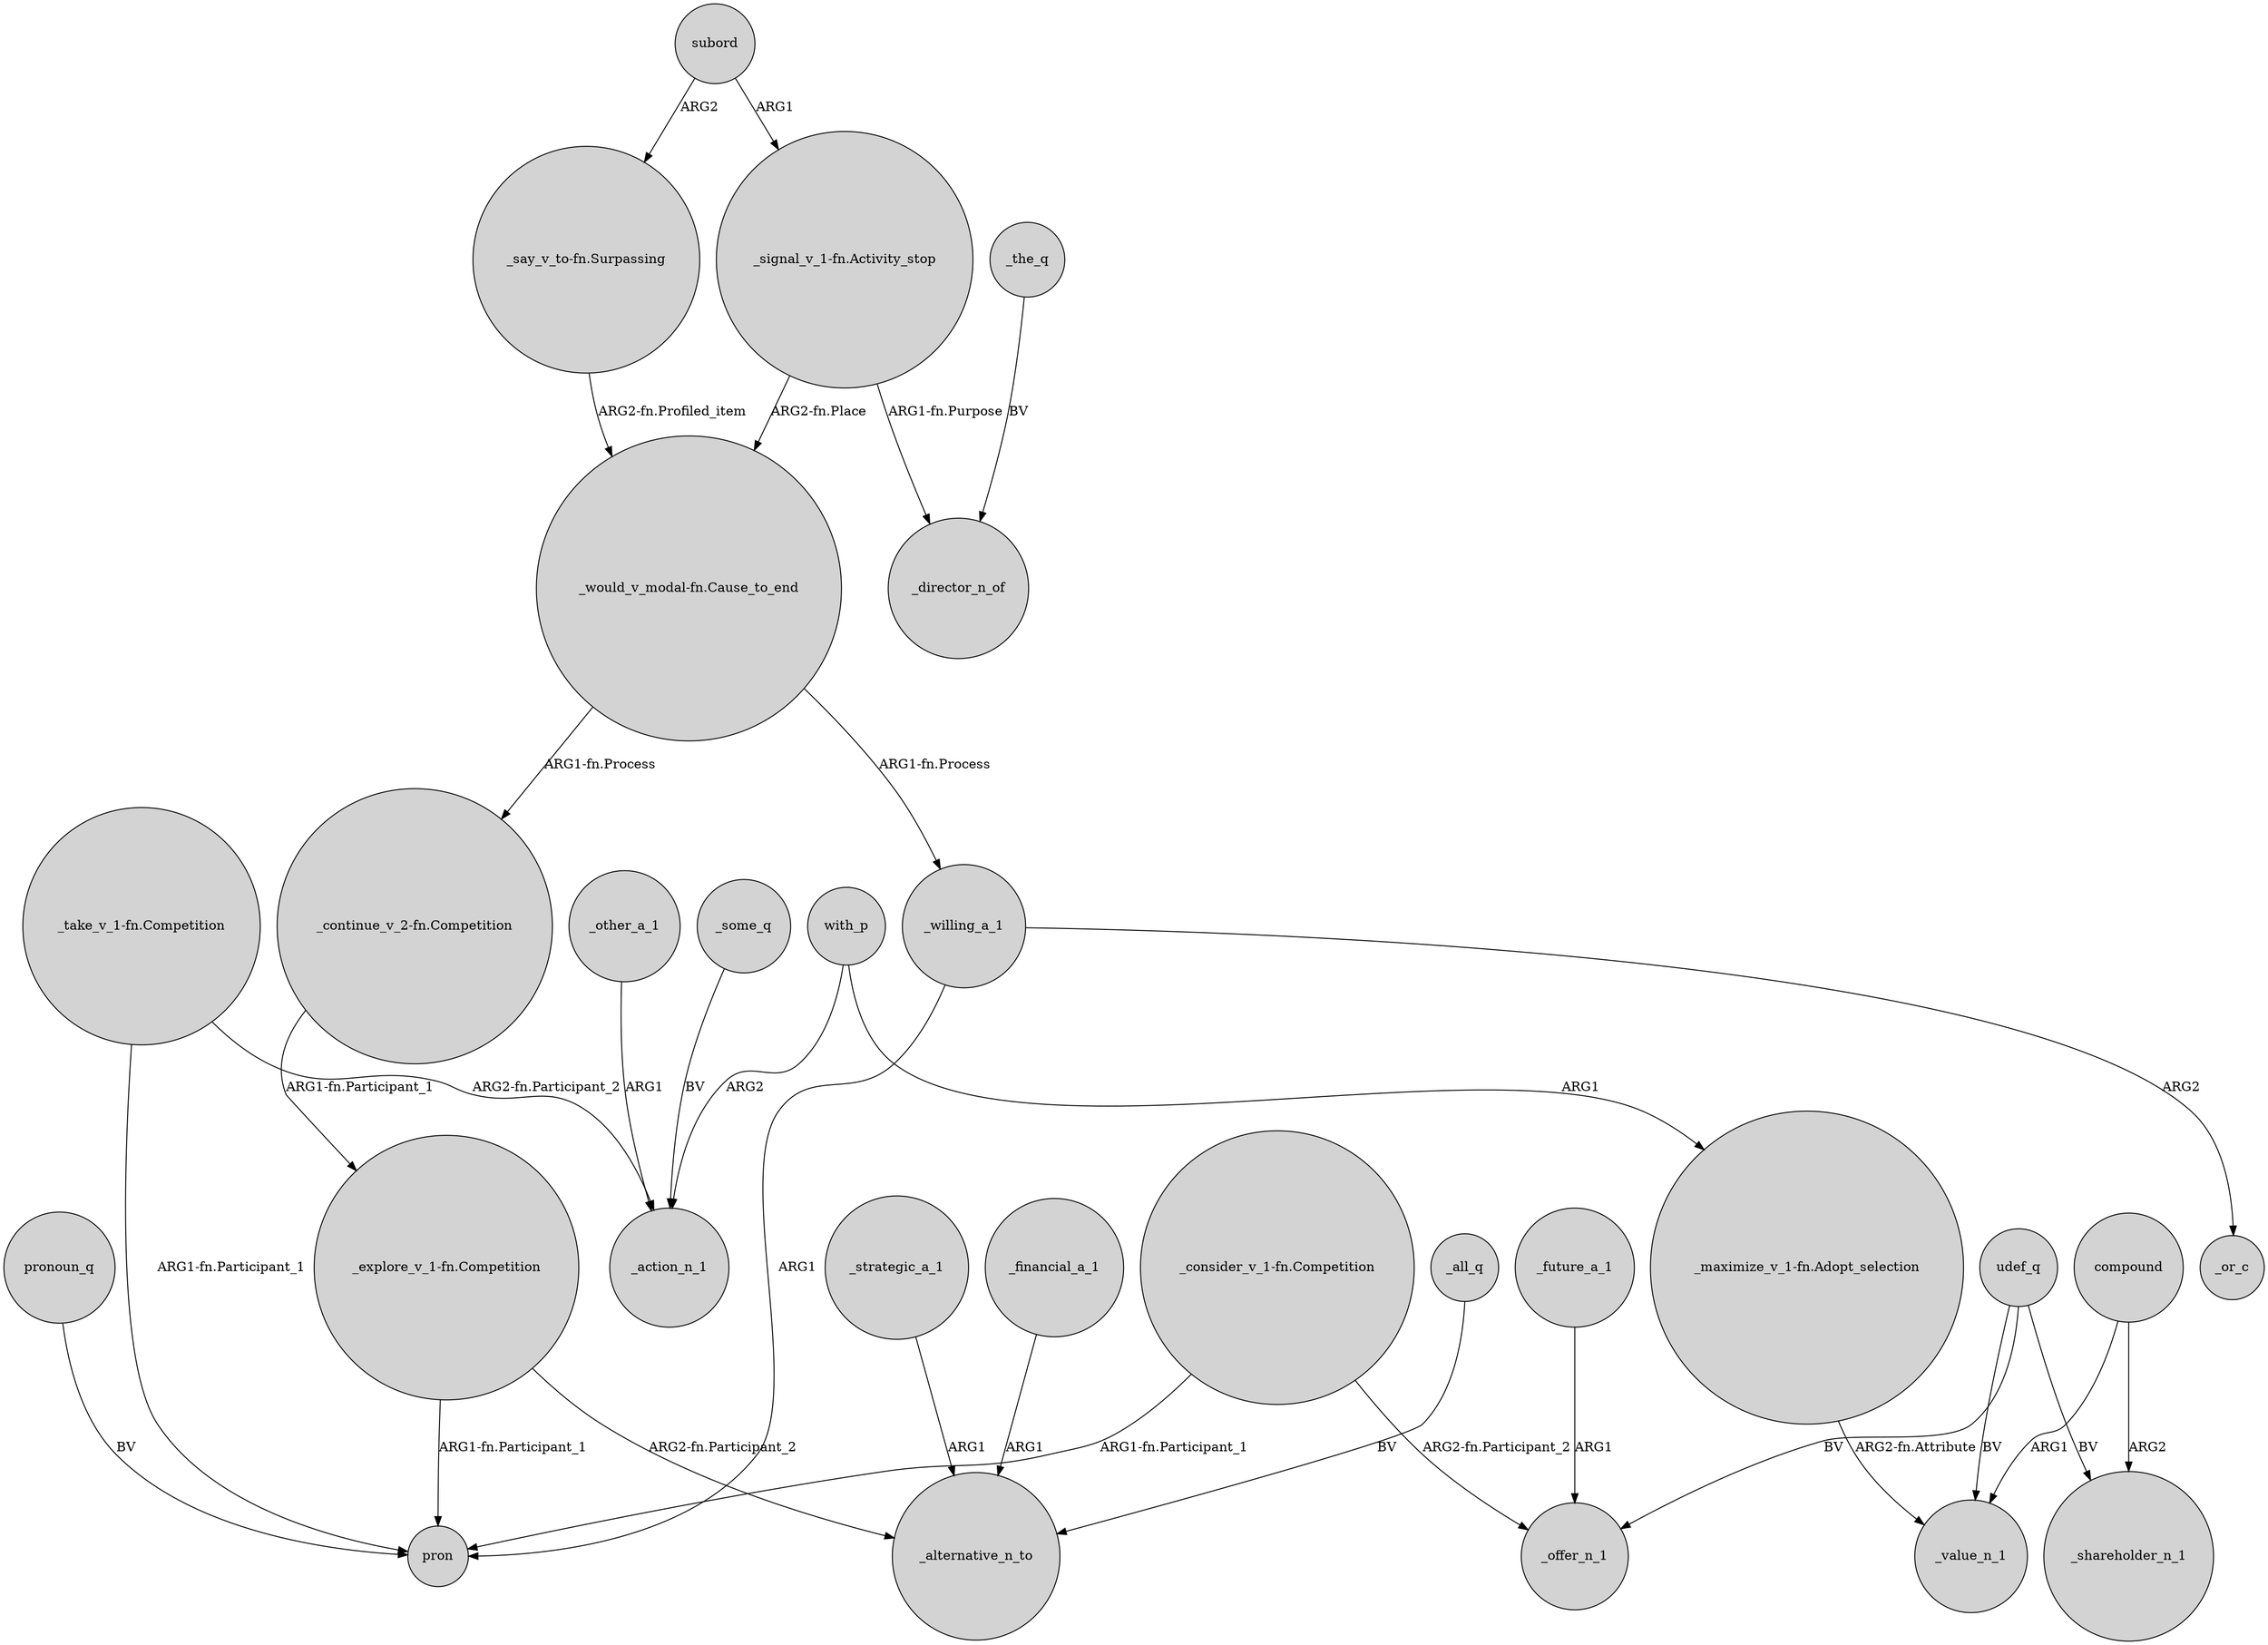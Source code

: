digraph {
	node [shape=circle style=filled]
	with_p -> _action_n_1 [label=ARG2]
	"_explore_v_1-fn.Competition" -> _alternative_n_to [label="ARG2-fn.Participant_2"]
	"_signal_v_1-fn.Activity_stop" -> "_would_v_modal-fn.Cause_to_end" [label="ARG2-fn.Place"]
	"_consider_v_1-fn.Competition" -> _offer_n_1 [label="ARG2-fn.Participant_2"]
	_financial_a_1 -> _alternative_n_to [label=ARG1]
	"_signal_v_1-fn.Activity_stop" -> _director_n_of [label="ARG1-fn.Purpose"]
	compound -> _shareholder_n_1 [label=ARG2]
	udef_q -> _shareholder_n_1 [label=BV]
	_the_q -> _director_n_of [label=BV]
	_future_a_1 -> _offer_n_1 [label=ARG1]
	udef_q -> _value_n_1 [label=BV]
	"_consider_v_1-fn.Competition" -> pron [label="ARG1-fn.Participant_1"]
	udef_q -> _offer_n_1 [label=BV]
	"_take_v_1-fn.Competition" -> _action_n_1 [label="ARG2-fn.Participant_2"]
	"_continue_v_2-fn.Competition" -> "_explore_v_1-fn.Competition" [label="ARG1-fn.Participant_1"]
	_all_q -> _alternative_n_to [label=BV]
	pronoun_q -> pron [label=BV]
	_other_a_1 -> _action_n_1 [label=ARG1]
	"_would_v_modal-fn.Cause_to_end" -> _willing_a_1 [label="ARG1-fn.Process"]
	subord -> "_say_v_to-fn.Surpassing" [label=ARG2]
	"_say_v_to-fn.Surpassing" -> "_would_v_modal-fn.Cause_to_end" [label="ARG2-fn.Profiled_item"]
	_strategic_a_1 -> _alternative_n_to [label=ARG1]
	_willing_a_1 -> pron [label=ARG1]
	"_take_v_1-fn.Competition" -> pron [label="ARG1-fn.Participant_1"]
	"_would_v_modal-fn.Cause_to_end" -> "_continue_v_2-fn.Competition" [label="ARG1-fn.Process"]
	with_p -> "_maximize_v_1-fn.Adopt_selection" [label=ARG1]
	subord -> "_signal_v_1-fn.Activity_stop" [label=ARG1]
	compound -> _value_n_1 [label=ARG1]
	"_maximize_v_1-fn.Adopt_selection" -> _value_n_1 [label="ARG2-fn.Attribute"]
	"_explore_v_1-fn.Competition" -> pron [label="ARG1-fn.Participant_1"]
	_willing_a_1 -> _or_c [label=ARG2]
	_some_q -> _action_n_1 [label=BV]
}
